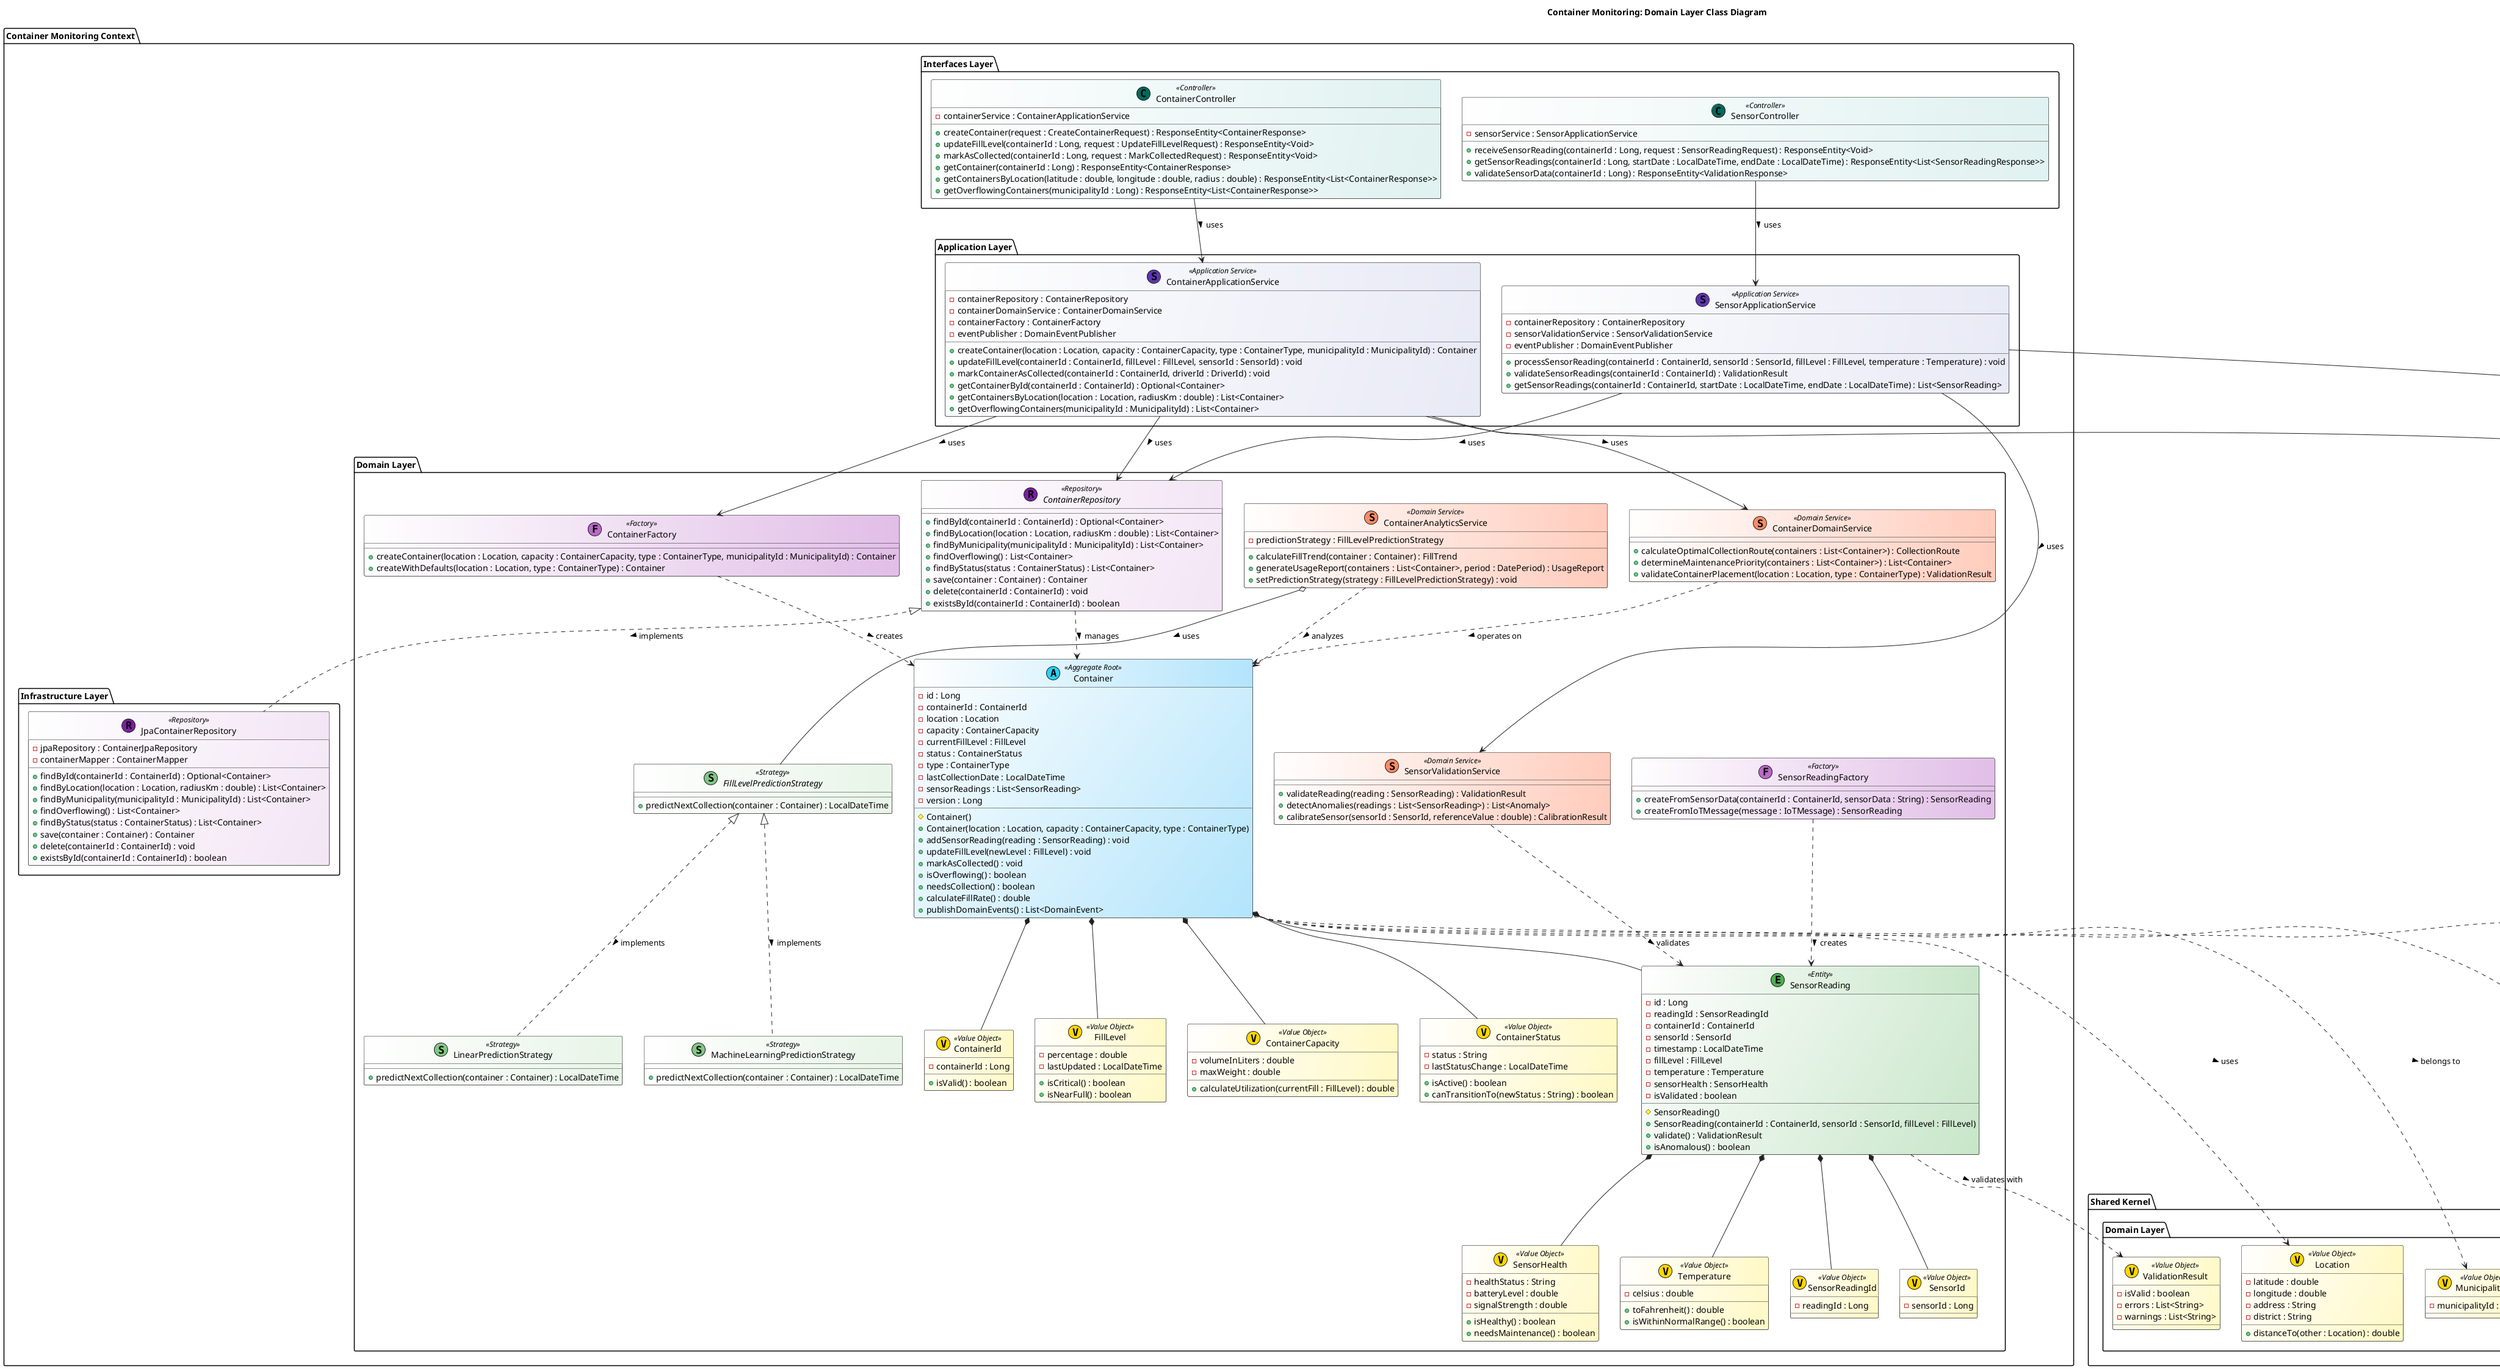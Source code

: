 @startuml Container Monitoring: Domain Layer Class Diagram

title Container Monitoring: Domain Layer Class Diagram

skinparam class {
    BackgroundColor<<Aggregate Root>> #FFFFFF/B3E5FC
    BackgroundColor<<Entity>> #FFFFFF/C8E6C9
    BackgroundColor<<Value Object>> #FFFFFF/FFF9C4
    BackgroundColor<<Domain Service>> #FFFFFF/FFCCBC
    BackgroundColor<<Application Service>> #FFFFFF/E8EAF6
    BackgroundColor<<Repository>> #FFFFFF/F3E5F5
    BackgroundColor<<Controller>> #FFFFFF/E0F2F1
    BackgroundColor<<Factory>> #FFFFFF/E1BEE7
    BackgroundColor<<Strategy>> #FFFFFF/E8F5E8
    BackgroundColor<<Observer>> #FFFFFF/FFF3E0
    BorderColor #212121
    ArrowColor #212121
    FontSize 14
}

package "Container Monitoring Context" {

    package "Interfaces Layer" {
        ' ===================== CONTROLLERS =====================
        class "ContainerController" <<(C, #00695C) Controller>> {
            - containerService : ContainerApplicationService
            + createContainer(request : CreateContainerRequest) : ResponseEntity<ContainerResponse>
            + updateFillLevel(containerId : Long, request : UpdateFillLevelRequest) : ResponseEntity<Void>
            + markAsCollected(containerId : Long, request : MarkCollectedRequest) : ResponseEntity<Void>
            + getContainer(containerId : Long) : ResponseEntity<ContainerResponse>
            + getContainersByLocation(latitude : double, longitude : double, radius : double) : ResponseEntity<List<ContainerResponse>>
            + getOverflowingContainers(municipalityId : Long) : ResponseEntity<List<ContainerResponse>>
        }

        class "SensorController" <<(C, #00695C) Controller>> {
            - sensorService : SensorApplicationService
            + receiveSensorReading(containerId : Long, request : SensorReadingRequest) : ResponseEntity<Void>
            + getSensorReadings(containerId : Long, startDate : LocalDateTime, endDate : LocalDateTime) : ResponseEntity<List<SensorReadingResponse>>
            + validateSensorData(containerId : Long) : ResponseEntity<ValidationResponse>
        }
    }

    package "Application Layer" {
        ' ===================== APPLICATION SERVICES =====================
        class "ContainerApplicationService" <<(S, #5E35B1) Application Service>> {
            - containerRepository : ContainerRepository
            - containerDomainService : ContainerDomainService
            - containerFactory : ContainerFactory
            - eventPublisher : DomainEventPublisher

            + createContainer(location : Location, capacity : ContainerCapacity, type : ContainerType, municipalityId : MunicipalityId) : Container
            + updateFillLevel(containerId : ContainerId, fillLevel : FillLevel, sensorId : SensorId) : void
            + markContainerAsCollected(containerId : ContainerId, driverId : DriverId) : void
            + getContainerById(containerId : ContainerId) : Optional<Container>
            + getContainersByLocation(location : Location, radiusKm : double) : List<Container>
            + getOverflowingContainers(municipalityId : MunicipalityId) : List<Container>
        }

        class "SensorApplicationService" <<(S, #5E35B1) Application Service>> {
            - containerRepository : ContainerRepository
            - sensorValidationService : SensorValidationService
            - eventPublisher : DomainEventPublisher

            + processSensorReading(containerId : ContainerId, sensorId : SensorId, fillLevel : FillLevel, temperature : Temperature) : void
            + validateSensorReadings(containerId : ContainerId) : ValidationResult
            + getSensorReadings(containerId : ContainerId, startDate : LocalDateTime, endDate : LocalDateTime) : List<SensorReading>
        }
    }

    package "Domain Layer" {
        ' ===================== AGGREGATES =====================
        class "Container" <<(A, #27D3F5) Aggregate Root>> {
            - id : Long
            - containerId : ContainerId
            - location : Location
            - capacity : ContainerCapacity
            - currentFillLevel : FillLevel
            - status : ContainerStatus
            - type : ContainerType
            - lastCollectionDate : LocalDateTime
            - sensorReadings : List<SensorReading>
            - version : Long

            # Container()
            + Container(location : Location, capacity : ContainerCapacity, type : ContainerType)
            + addSensorReading(reading : SensorReading) : void
            + updateFillLevel(newLevel : FillLevel) : void
            + markAsCollected() : void
            + isOverflowing() : boolean
            + needsCollection() : boolean
            + calculateFillRate() : double
            + publishDomainEvents() : List<DomainEvent>
        }

        class "SensorReading" <<(E, #4CAF50) Entity>> {
            - id : Long
            - readingId : SensorReadingId
            - containerId : ContainerId
            - sensorId : SensorId
            - timestamp : LocalDateTime
            - fillLevel : FillLevel
            - temperature : Temperature
            - sensorHealth : SensorHealth
            - isValidated : boolean

            # SensorReading()
            + SensorReading(containerId : ContainerId, sensorId : SensorId, fillLevel : FillLevel)
            + validate() : ValidationResult
            + isAnomalous() : boolean
        }

        ' ===================== VALUE OBJECTS (LOCAL) =====================
        class "ContainerId" <<(V, #FFD700) Value Object>> {
            - containerId : Long
            + isValid() : boolean
        }

        class "SensorReadingId" <<(V, #FFD700) Value Object>> {
            - readingId : Long
        }

        class "SensorId" <<(V, #FFD700) Value Object>> {
            - sensorId : Long
        }

        class "FillLevel" <<(V, #FFD700) Value Object>> {
            - percentage : double
            - lastUpdated : LocalDateTime
            + isCritical() : boolean
            + isNearFull() : boolean
        }

        class "ContainerCapacity" <<(V, #FFD700) Value Object>> {
            - volumeInLiters : double
            - maxWeight : double
            + calculateUtilization(currentFill : FillLevel) : double
        }

        class "ContainerStatus" <<(V, #FFD700) Value Object>> {
            - status : String
            - lastStatusChange : LocalDateTime
            + isActive() : boolean
            + canTransitionTo(newStatus : String) : boolean
        }

        class "SensorHealth" <<(V, #FFD700) Value Object>> {
            - healthStatus : String
            - batteryLevel : double
            - signalStrength : double
            + isHealthy() : boolean
            + needsMaintenance() : boolean
        }

        class "Temperature" <<(V, #FFD700) Value Object>> {
            - celsius : double
            + toFahrenheit() : double
            + isWithinNormalRange() : boolean
        }

        ' ===================== FACTORIES (Creational Pattern) =====================
        class "ContainerFactory" <<(F, #BA68C8) Factory>> {
            + createContainer(location : Location, capacity : ContainerCapacity, type : ContainerType, municipalityId : MunicipalityId) : Container
            + createWithDefaults(location : Location, type : ContainerType) : Container
        }

        class "SensorReadingFactory" <<(F, #BA68C8) Factory>> {
            + createFromSensorData(containerId : ContainerId, sensorData : String) : SensorReading
            + createFromIoTMessage(message : IoTMessage) : SensorReading
        }

        ' ===================== STRATEGIES (Behavioral Pattern) =====================
        interface "FillLevelPredictionStrategy" <<(S, #81C784) Strategy>> {
            + predictNextCollection(container : Container) : LocalDateTime
        }

        class "LinearPredictionStrategy" <<(S, #81C784) Strategy>> {
            + predictNextCollection(container : Container) : LocalDateTime
        }

        class "MachineLearningPredictionStrategy" <<(S, #81C784) Strategy>> {
            + predictNextCollection(container : Container) : LocalDateTime
        }

        ' ===================== DOMAIN SERVICES =====================
        class "ContainerDomainService" <<(S, #FF8A65) Domain Service>> {
            + calculateOptimalCollectionRoute(containers : List<Container>) : CollectionRoute
            + determineMaintenancePriority(containers : List<Container>) : List<Container>
            + validateContainerPlacement(location : Location, type : ContainerType) : ValidationResult
        }

        class "SensorValidationService" <<(S, #FF8A65) Domain Service>> {
            + validateReading(reading : SensorReading) : ValidationResult
            + detectAnomalies(readings : List<SensorReading>) : List<Anomaly>
            + calibrateSensor(sensorId : SensorId, referenceValue : double) : CalibrationResult
        }

        class "ContainerAnalyticsService" <<(S, #FF8A65) Domain Service>> {
            - predictionStrategy : FillLevelPredictionStrategy
            + calculateFillTrend(container : Container) : FillTrend
            + generateUsageReport(containers : List<Container>, period : DatePeriod) : UsageReport
            + setPredictionStrategy(strategy : FillLevelPredictionStrategy) : void
        }

        ' ===================== REPOSITORY INTERFACES =====================
        interface "ContainerRepository" <<(R, #7B1FA2) Repository>> {
            + findById(containerId : ContainerId) : Optional<Container>
            + findByLocation(location : Location, radiusKm : double) : List<Container>
            + findByMunicipality(municipalityId : MunicipalityId) : List<Container>
            + findOverflowing() : List<Container>
            + findByStatus(status : ContainerStatus) : List<Container>
            + save(container : Container) : Container
            + delete(containerId : ContainerId) : void
            + existsById(containerId : ContainerId) : boolean
        }
    }
    package "Infrastructure Layer" {
        ' ===================== REPOSITORY IMPLEMENTATIONS =====================
        class "JpaContainerRepository" <<(R, #7B1FA2) Repository>> {
            - jpaRepository : ContainerJpaRepository
            - containerMapper : ContainerMapper
            + findById(containerId : ContainerId) : Optional<Container>
            + findByLocation(location : Location, radiusKm : double) : List<Container>
            + findByMunicipality(municipalityId : MunicipalityId) : List<Container>
            + findOverflowing() : List<Container>
            + findByStatus(status : ContainerStatus) : List<Container>
            + save(container : Container) : Container
            + delete(containerId : ContainerId) : void
            + existsById(containerId : ContainerId) : boolean
        }
    }
}

package "Shared Kernel" {
    package "Domain Layer" {
        class "Location" <<(V, #FFD700) Value Object>> {
            - latitude : double
            - longitude : double
            - address : String
            - district : String
            + distanceTo(other : Location) : double
        }

        class "MunicipalityId" <<(V, #FFD700) Value Object>> {
            - municipalityId : Long
        }

        class "DriverId" <<(V, #FFD700) Value Object>> {
            - driverId : Long
        }

        class "ContainerType" <<(V, #FFD700) Value Object>> {
            - type : String
            + isOrganic() : boolean
            + isRecyclable() : boolean
        }

        class "MaintenanceType" <<(V, #FFD700) Value Object>> {
            - type : String
            - estimatedDuration : Duration
        }

        class "ValidationResult" <<(V, #FFD700) Value Object>> {
            - isValid : boolean
            - errors : List<String>
            - warnings : List<String>
        }

        interface "DomainEvent" <<(E, #FFB74D) Domain Event>> {
            + getAggregateId() : String
            + getOccurredOn() : LocalDateTime
            + getEventType() : String
        }

        interface "DomainEventPublisher" <<(P, #FF8A65) Publisher>> {
            + publish(event : DomainEvent) : void
            + publishAll(events : List<DomainEvent>) : void
        }
    }
}

' ===================== RELATIONSHIPS =====================

' --- Controller Dependencies ---
ContainerController --> ContainerApplicationService : uses >
SensorController --> SensorApplicationService : uses >

' --- Application Service Dependencies ---
ContainerApplicationService --> ContainerRepository : uses >
ContainerApplicationService --> ContainerDomainService : uses >
ContainerApplicationService --> ContainerFactory : uses >
ContainerApplicationService --> DomainEventPublisher : uses >

SensorApplicationService --> ContainerRepository : uses >
SensorApplicationService --> SensorValidationService : uses >
SensorApplicationService --> DomainEventPublisher : uses >

' --- Repository Implementations ---
ContainerRepository <|.. JpaContainerRepository : implements >

' --- Aggregate Root Compositions ---
Container *-- ContainerId
Container *-- ContainerCapacity
Container *-- FillLevel
Container *-- ContainerStatus
Container o-- SensorReading

' --- Entity Compositions ---
SensorReading *-- SensorReadingId
SensorReading *-- SensorId
SensorReading *-- SensorHealth
SensorReading *-- Temperature

' --- Shared Kernel Usage ---
Container ..> Location : uses >
Container ..> ContainerType : uses >
Container ..> MunicipalityId : belongs to >
Container ..> DomainEvent : publishes >
SensorReading ..> ValidationResult : validates with >

' --- Factory Relationships ---
ContainerFactory ..> Container : creates >
SensorReadingFactory ..> SensorReading : creates >

' --- Strategy Relationships ---
FillLevelPredictionStrategy <|.. LinearPredictionStrategy : implements >
FillLevelPredictionStrategy <|.. MachineLearningPredictionStrategy : implements >
ContainerAnalyticsService o-- FillLevelPredictionStrategy : uses >

' --- Domain Service Relationships ---
ContainerDomainService ..> Container : operates on >
SensorValidationService ..> SensorReading : validates >
ContainerAnalyticsService ..> Container : analyzes >

' --- Repository Relationships ---
ContainerRepository ..> Container : manages >

@enduml